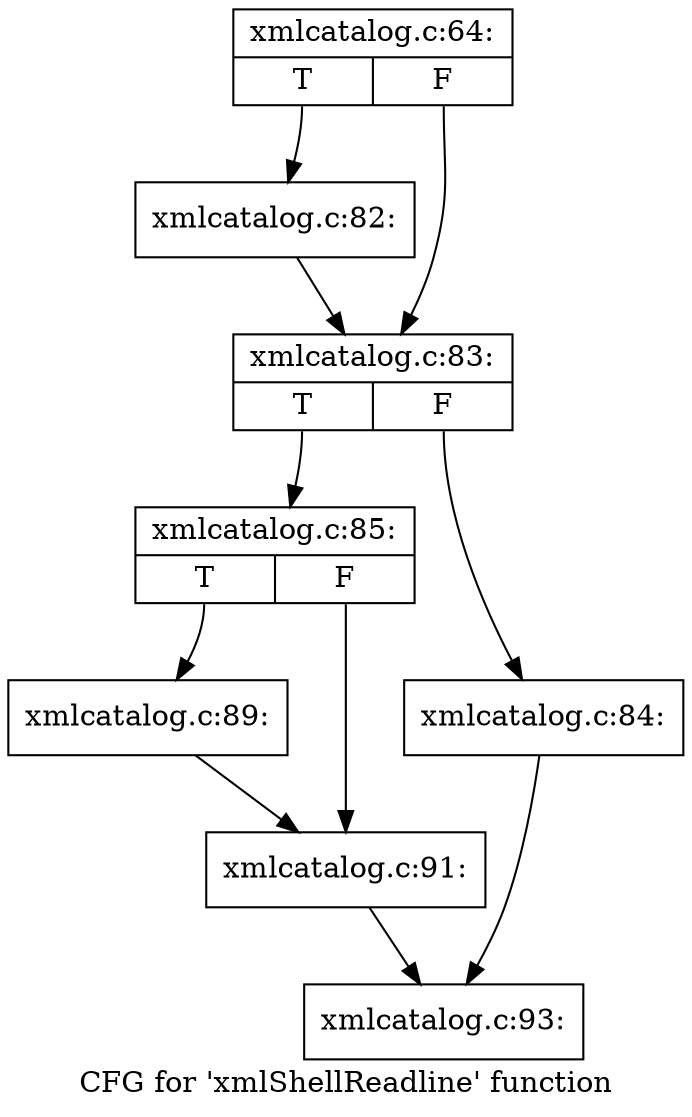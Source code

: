 digraph "CFG for 'xmlShellReadline' function" {
	label="CFG for 'xmlShellReadline' function";

	Node0x4cf5e00 [shape=record,label="{xmlcatalog.c:64:|{<s0>T|<s1>F}}"];
	Node0x4cf5e00:s0 -> Node0x4cab670;
	Node0x4cf5e00:s1 -> Node0x4cab6c0;
	Node0x4cab670 [shape=record,label="{xmlcatalog.c:82:}"];
	Node0x4cab670 -> Node0x4cab6c0;
	Node0x4cab6c0 [shape=record,label="{xmlcatalog.c:83:|{<s0>T|<s1>F}}"];
	Node0x4cab6c0:s0 -> Node0x4d21d80;
	Node0x4cab6c0:s1 -> Node0x4d21d30;
	Node0x4d21d30 [shape=record,label="{xmlcatalog.c:84:}"];
	Node0x4d21d30 -> Node0x4cf4be0;
	Node0x4d21d80 [shape=record,label="{xmlcatalog.c:85:|{<s0>T|<s1>F}}"];
	Node0x4d21d80:s0 -> Node0x4d22690;
	Node0x4d21d80:s1 -> Node0x4d24050;
	Node0x4d22690 [shape=record,label="{xmlcatalog.c:89:}"];
	Node0x4d22690 -> Node0x4d24050;
	Node0x4d24050 [shape=record,label="{xmlcatalog.c:91:}"];
	Node0x4d24050 -> Node0x4cf4be0;
	Node0x4cf4be0 [shape=record,label="{xmlcatalog.c:93:}"];
}
